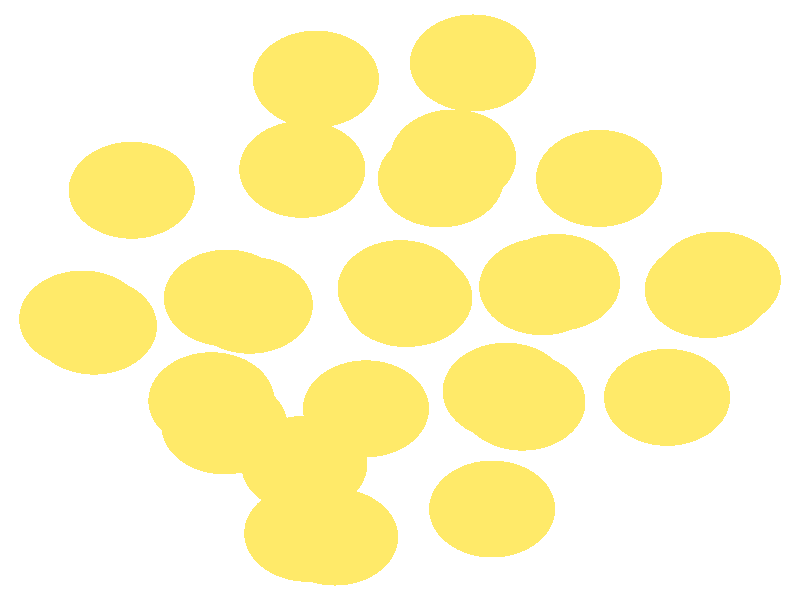 #include "colors.inc"
#include "finish.inc"

global_settings {assumed_gamma 1 max_trace_level 6}
background {color White}
camera {orthographic
  right -12.94*x up 12.63*y
  direction 1.00*z
  location <0,0,50.00> look_at <0,0,0>}
light_source {<  2.00,   3.00,  40.00> color White
  area_light <0.70, 0, 0>, <0, 0.70, 0>, 3, 3
  adaptive 1 jitter}

#declare simple = finish {phong 0.7}
#declare pale = finish {ambient .5 diffuse .85 roughness .001 specular 0.200 }
#declare intermediate = finish {ambient 0.3 diffuse 0.6 specular 0.10 roughness 0.04 }
#declare vmd = finish {ambient .0 diffuse .65 phong 0.1 phong_size 40. specular 0.500 }
#declare jmol = finish {ambient .2 diffuse .6 specular 1 roughness .001 metallic}
#declare ase2 = finish {ambient 0.05 brilliance 3 diffuse 0.6 metallic specular 0.70 roughness 0.04 reflection 0.15}
#declare ase3 = finish {ambient .15 brilliance 2 diffuse .6 metallic specular 1. roughness .001 reflection .0}
#declare glass = finish {ambient .05 diffuse .3 specular 1. roughness .001}
#declare Rcell = 0.050;
#declare Rbond = 0.100;

#macro atom(LOC, R, COL, FIN)
  sphere{LOC, R texture{pigment{COL} finish{FIN}}}
#end
#macro constrain(LOC, R, COL, FIN)
union{torus{R, Rcell rotate 45*z texture{pigment{COL} finish{FIN}}}
      torus{R, Rcell rotate -45*z texture{pigment{COL} finish{FIN}}}
      translate LOC}
#end

atom(< -5.14,  -0.40,  -0.06>, 1.02, rgb <1.00, 0.82, 0.14>, ase3) // #0 
atom(< -4.34,   2.31,  -1.07>, 1.02, rgb <1.00, 0.82, 0.14>, ase3) // #1 
atom(< -1.36,   4.65,  -1.02>, 1.02, rgb <1.00, 0.82, 0.14>, ase3) // #2 
atom(< -1.05,  -4.99,  -0.20>, 1.02, rgb <1.00, 0.82, 0.14>, ase3) // #3 
atom(<  1.98,  -2.15,  -0.22>, 1.02, rgb <1.00, 0.82, 0.14>, ase3) // #4 
atom(<  4.98,   0.22,  -0.24>, 1.02, rgb <1.00, 0.82, 0.14>, ase3) // #5 
atom(< -2.84,  -2.65,  -0.23>, 1.02, rgb <1.00, 0.82, 0.14>, ase3) // #6 
atom(< -2.43,  -0.11,  -1.38>, 1.02, rgb <1.00, 0.82, 0.14>, ase3) // #7 
atom(< -0.55,  -2.29,  -1.60>, 1.02, rgb <1.00, 0.82, 0.14>, ase3) // #8 
atom(< -3.05,  -2.12,  -3.20>, 1.02, rgb <1.00, 0.82, 0.14>, ase3) // #9 
atom(<  0.10,   0.03,   0.00>, 1.02, rgb <1.00, 0.82, 0.14>, ase3) // #10 
atom(<  0.66,   2.55,  -1.28>, 1.02, rgb <1.00, 0.82, 0.14>, ase3) // #11 
atom(<  2.54,   0.37,  -1.49>, 1.02, rgb <1.00, 0.82, 0.14>, ase3) // #12 
atom(<  0.01,   0.24,  -2.88>, 1.02, rgb <1.00, 0.82, 0.14>, ase3) // #13 
atom(<  3.22,   2.56,  -2.60>, 1.02, rgb <1.00, 0.82, 0.14>, ase3) // #14 
atom(< -4.95,  -0.55,  -2.51>, 1.02, rgb <1.00, 0.82, 0.14>, ase3) // #15 
atom(< -2.80,   0.04,  -4.32>, 1.02, rgb <1.00, 0.82, 0.14>, ase3) // #16 
atom(< -1.58,   2.75,  -2.90>, 1.02, rgb <1.00, 0.82, 0.14>, ase3) // #17 
atom(<  0.86,   2.99,  -4.15>, 1.02, rgb <1.00, 0.82, 0.14>, ase3) // #18 
atom(<  1.18,   4.99,  -2.18>, 1.02, rgb <1.00, 0.82, 0.14>, ase3) // #19 
atom(<  1.49,  -4.40,  -1.65>, 1.02, rgb <1.00, 0.82, 0.14>, ase3) // #20 
atom(<  4.32,  -2.05,  -2.34>, 1.02, rgb <1.00, 0.82, 0.14>, ase3) // #21 
atom(< -1.50,  -4.91,  -2.73>, 1.02, rgb <1.00, 0.82, 0.14>, ase3) // #22 
atom(< -1.55,  -3.46,  -4.97>, 1.02, rgb <1.00, 0.82, 0.14>, ase3) // #23 
atom(<  1.71,  -1.92,  -2.88>, 1.02, rgb <1.00, 0.82, 0.14>, ase3) // #24 
atom(<  2.30,   0.28,  -4.34>, 1.02, rgb <1.00, 0.82, 0.14>, ase3) // #25 
atom(<  5.14,   0.42,  -3.02>, 1.02, rgb <1.00, 0.82, 0.14>, ase3) // #26 
atom(<  0.15,   0.04,  -6.56>, 1.02, rgb <1.00, 0.82, 0.14>, ase3) // #27 
